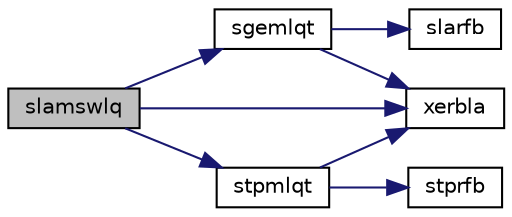 digraph "slamswlq"
{
 // LATEX_PDF_SIZE
  edge [fontname="Helvetica",fontsize="10",labelfontname="Helvetica",labelfontsize="10"];
  node [fontname="Helvetica",fontsize="10",shape=record];
  rankdir="LR";
  Node1 [label="slamswlq",height=0.2,width=0.4,color="black", fillcolor="grey75", style="filled", fontcolor="black",tooltip="SLAMSWLQ"];
  Node1 -> Node2 [color="midnightblue",fontsize="10",style="solid",fontname="Helvetica"];
  Node2 [label="sgemlqt",height=0.2,width=0.4,color="black", fillcolor="white", style="filled",URL="$sgemlqt_8f.html#a7c4cd88a2446ad8eef46eb37fc4fbeb5",tooltip="SGEMLQT"];
  Node2 -> Node3 [color="midnightblue",fontsize="10",style="solid",fontname="Helvetica"];
  Node3 [label="slarfb",height=0.2,width=0.4,color="black", fillcolor="white", style="filled",URL="$slarfb_8f.html#abd00c98d81aee1efa14e838bafa8078a",tooltip="SLARFB applies a block reflector or its transpose to a general rectangular matrix."];
  Node2 -> Node4 [color="midnightblue",fontsize="10",style="solid",fontname="Helvetica"];
  Node4 [label="xerbla",height=0.2,width=0.4,color="black", fillcolor="white", style="filled",URL="$xerbla_8f.html#a377ee61015baf8dea7770b3a404b1c07",tooltip="XERBLA"];
  Node1 -> Node5 [color="midnightblue",fontsize="10",style="solid",fontname="Helvetica"];
  Node5 [label="stpmlqt",height=0.2,width=0.4,color="black", fillcolor="white", style="filled",URL="$stpmlqt_8f.html#af1b20fb0591e496ad87dbc867e642303",tooltip="STPMLQT"];
  Node5 -> Node6 [color="midnightblue",fontsize="10",style="solid",fontname="Helvetica"];
  Node6 [label="stprfb",height=0.2,width=0.4,color="black", fillcolor="white", style="filled",URL="$stprfb_8f.html#af633e78eeb9a85e068655abd15f04ca5",tooltip="STPRFB applies a real \"triangular-pentagonal\" block reflector to a real matrix, which is composed of ..."];
  Node5 -> Node4 [color="midnightblue",fontsize="10",style="solid",fontname="Helvetica"];
  Node1 -> Node4 [color="midnightblue",fontsize="10",style="solid",fontname="Helvetica"];
}
